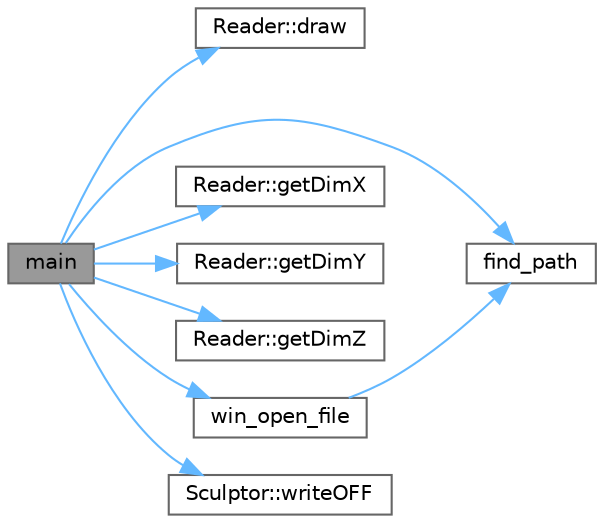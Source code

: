 digraph "main"
{
 // LATEX_PDF_SIZE
  bgcolor="transparent";
  edge [fontname=Helvetica,fontsize=10,labelfontname=Helvetica,labelfontsize=10];
  node [fontname=Helvetica,fontsize=10,shape=box,height=0.2,width=0.4];
  rankdir="LR";
  Node1 [id="Node000001",label="main",height=0.2,width=0.4,color="gray40", fillcolor="grey60", style="filled", fontcolor="black",tooltip=" "];
  Node1 -> Node2 [id="edge1_Node000001_Node000002",color="steelblue1",style="solid",tooltip=" "];
  Node2 [id="Node000002",label="Reader::draw",height=0.2,width=0.4,color="grey40", fillcolor="white", style="filled",URL="$class_reader.html#a07ad5326873648c4d62a72eb664b4cff",tooltip=" "];
  Node1 -> Node3 [id="edge2_Node000001_Node000003",color="steelblue1",style="solid",tooltip=" "];
  Node3 [id="Node000003",label="find_path",height=0.2,width=0.4,color="grey40", fillcolor="white", style="filled",URL="$file__functions_8h.html#acb29d59d0a567642a9ed109b77ede658",tooltip=" "];
  Node1 -> Node4 [id="edge3_Node000001_Node000004",color="steelblue1",style="solid",tooltip=" "];
  Node4 [id="Node000004",label="Reader::getDimX",height=0.2,width=0.4,color="grey40", fillcolor="white", style="filled",URL="$class_reader.html#a88f0528081e9b053507947a54974ca65",tooltip=" "];
  Node1 -> Node5 [id="edge4_Node000001_Node000005",color="steelblue1",style="solid",tooltip=" "];
  Node5 [id="Node000005",label="Reader::getDimY",height=0.2,width=0.4,color="grey40", fillcolor="white", style="filled",URL="$class_reader.html#a046258e51b0454a2505d6642def7ee6e",tooltip=" "];
  Node1 -> Node6 [id="edge5_Node000001_Node000006",color="steelblue1",style="solid",tooltip=" "];
  Node6 [id="Node000006",label="Reader::getDimZ",height=0.2,width=0.4,color="grey40", fillcolor="white", style="filled",URL="$class_reader.html#ab5d06d2b76a8a408d592c44c89fd51c7",tooltip=" "];
  Node1 -> Node7 [id="edge6_Node000001_Node000007",color="steelblue1",style="solid",tooltip=" "];
  Node7 [id="Node000007",label="win_open_file",height=0.2,width=0.4,color="grey40", fillcolor="white", style="filled",URL="$file__functions_8h.html#aae2622c61a0fcaaa002d65dc4c436906",tooltip=" "];
  Node7 -> Node3 [id="edge7_Node000007_Node000003",color="steelblue1",style="solid",tooltip=" "];
  Node1 -> Node8 [id="edge8_Node000001_Node000008",color="steelblue1",style="solid",tooltip=" "];
  Node8 [id="Node000008",label="Sculptor::writeOFF",height=0.2,width=0.4,color="grey40", fillcolor="white", style="filled",URL="$class_sculptor.html#a58cb72d22001a5034f15383ca983830c",tooltip=" "];
}
